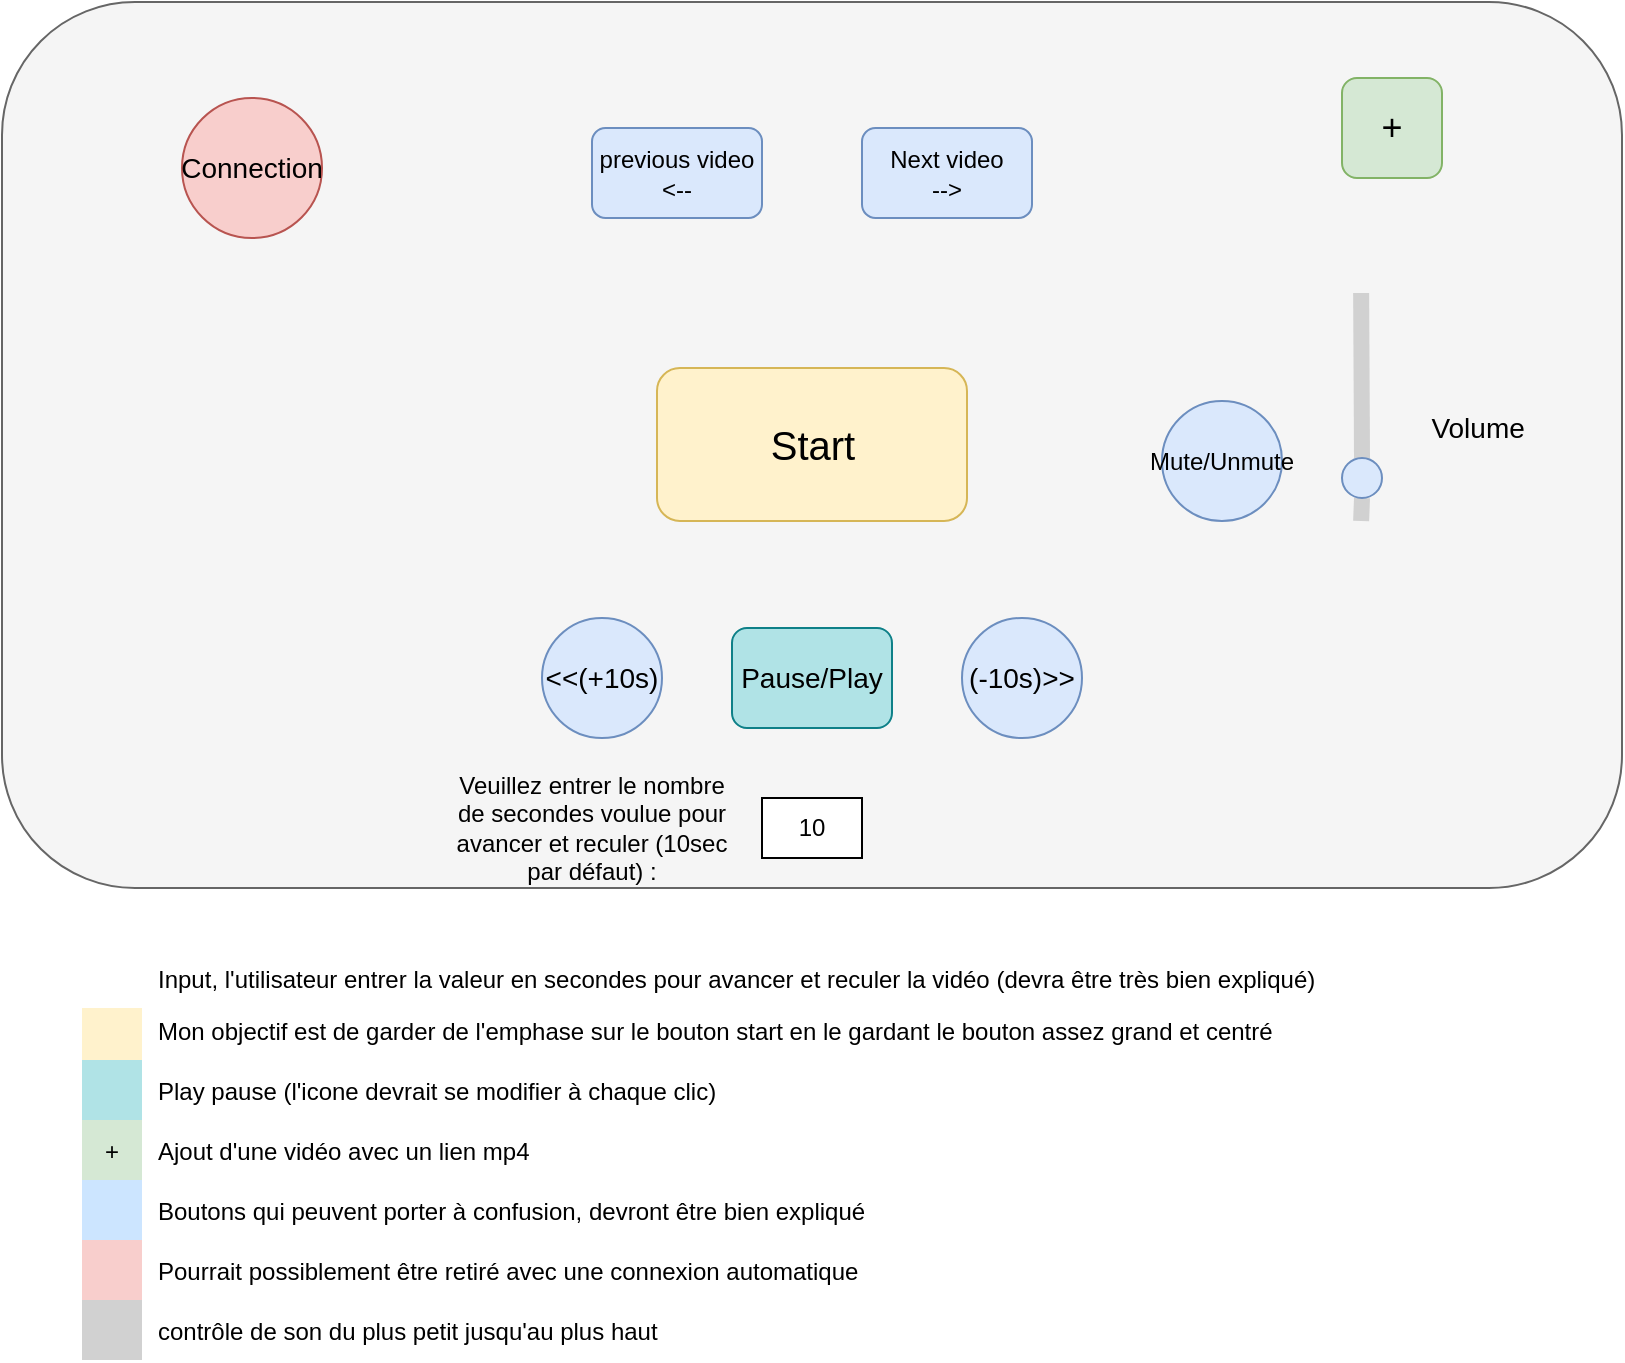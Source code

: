 <mxfile version="24.0.7" type="onedrive">
  <diagram name="Page-1" id="CSDwdvnnc5skcpx7VUdv">
    <mxGraphModel grid="1" page="1" gridSize="10" guides="1" tooltips="1" connect="1" arrows="1" fold="1" pageScale="1" pageWidth="1169" pageHeight="827" math="0" shadow="0">
      <root>
        <mxCell id="0" />
        <mxCell id="1" parent="0" />
        <mxCell id="qiC0wZ6k-TdG195WiTOk-1" value="" style="rounded=1;whiteSpace=wrap;html=1;fillColor=#f5f5f5;fontColor=#333333;strokeColor=#666666;" vertex="1" parent="1">
          <mxGeometry x="180" y="117" width="810" height="443" as="geometry" />
        </mxCell>
        <mxCell id="qiC0wZ6k-TdG195WiTOk-2" value="&lt;font style=&quot;font-size: 14px;&quot;&gt;Connection&lt;/font&gt;" style="ellipse;whiteSpace=wrap;html=1;aspect=fixed;fillColor=#f8cecc;strokeColor=#b85450;" vertex="1" parent="1">
          <mxGeometry x="270" y="165" width="70" height="70" as="geometry" />
        </mxCell>
        <mxCell id="qiC0wZ6k-TdG195WiTOk-3" value="Mute/Unmute" style="ellipse;whiteSpace=wrap;html=1;aspect=fixed;fillColor=#dae8fc;strokeColor=#6c8ebf;" vertex="1" parent="1">
          <mxGeometry x="760" y="316.5" width="60" height="60" as="geometry" />
        </mxCell>
        <mxCell id="qiC0wZ6k-TdG195WiTOk-5" value="&lt;font style=&quot;font-size: 14px;&quot;&gt;&amp;lt;&amp;lt;(+10s)&lt;/font&gt;" style="ellipse;whiteSpace=wrap;html=1;aspect=fixed;fillColor=#dae8fc;strokeColor=#6c8ebf;" vertex="1" parent="1">
          <mxGeometry x="450" y="425" width="60" height="60" as="geometry" />
        </mxCell>
        <mxCell id="qiC0wZ6k-TdG195WiTOk-6" value="&lt;font style=&quot;font-size: 14px;&quot;&gt;(-10s)&amp;gt;&amp;gt;&lt;/font&gt;" style="ellipse;whiteSpace=wrap;html=1;aspect=fixed;fillColor=#dae8fc;strokeColor=#6c8ebf;" vertex="1" parent="1">
          <mxGeometry x="660" y="425" width="60" height="60" as="geometry" />
        </mxCell>
        <mxCell id="qiC0wZ6k-TdG195WiTOk-7" value="&lt;font style=&quot;font-size: 14px;&quot;&gt;Pause/Play&lt;/font&gt;" style="rounded=1;whiteSpace=wrap;html=1;fillColor=#b0e3e6;strokeColor=#0e8088;" vertex="1" parent="1">
          <mxGeometry x="545" y="430" width="80" height="50" as="geometry" />
        </mxCell>
        <mxCell id="qiC0wZ6k-TdG195WiTOk-8" value="&lt;font style=&quot;font-size: 20px;&quot;&gt;Start&lt;/font&gt;" style="rounded=1;whiteSpace=wrap;html=1;fillColor=#fff2cc;strokeColor=#d6b656;" vertex="1" parent="1">
          <mxGeometry x="507.5" y="300" width="155" height="76.5" as="geometry" />
        </mxCell>
        <mxCell id="qiC0wZ6k-TdG195WiTOk-11" value="" style="endArrow=none;html=1;rounded=0;jumpSize=1;strokeWidth=8;strokeColor=#d1d1d1;" edge="1" parent="1" source="qiC0wZ6k-TdG195WiTOk-12">
          <mxGeometry width="50" height="50" relative="1" as="geometry">
            <mxPoint x="859.57" y="376.5" as="sourcePoint" />
            <mxPoint x="859.57" y="262.5" as="targetPoint" />
          </mxGeometry>
        </mxCell>
        <mxCell id="qiC0wZ6k-TdG195WiTOk-13" value="" style="endArrow=none;html=1;rounded=0;jumpSize=1;strokeWidth=8;strokeColor=#d1d1d1;" edge="1" parent="1" target="qiC0wZ6k-TdG195WiTOk-12">
          <mxGeometry width="50" height="50" relative="1" as="geometry">
            <mxPoint x="860" y="365" as="sourcePoint" />
            <mxPoint x="860" y="225" as="targetPoint" />
          </mxGeometry>
        </mxCell>
        <mxCell id="qiC0wZ6k-TdG195WiTOk-14" value="&lt;font style=&quot;font-size: 14px;&quot;&gt;Volume&amp;nbsp;&lt;/font&gt;" style="text;html=1;align=center;verticalAlign=middle;whiteSpace=wrap;rounded=0;" vertex="1" parent="1">
          <mxGeometry x="890" y="315" width="60" height="30" as="geometry" />
        </mxCell>
        <mxCell id="qiC0wZ6k-TdG195WiTOk-15" value="&lt;font style=&quot;font-size: 18px;&quot;&gt;+&lt;/font&gt;" style="rounded=1;whiteSpace=wrap;html=1;fillColor=#d5e8d4;strokeColor=#82b366;" vertex="1" parent="1">
          <mxGeometry x="850" y="155" width="50" height="50" as="geometry" />
        </mxCell>
        <mxCell id="qiC0wZ6k-TdG195WiTOk-16" value="" style="endArrow=none;html=1;rounded=0;jumpSize=1;strokeWidth=8;strokeColor=#d1d1d1;" edge="1" parent="1" target="qiC0wZ6k-TdG195WiTOk-12">
          <mxGeometry width="50" height="50" relative="1" as="geometry">
            <mxPoint x="859.57" y="376.5" as="sourcePoint" />
            <mxPoint x="859.57" y="262.5" as="targetPoint" />
          </mxGeometry>
        </mxCell>
        <mxCell id="qiC0wZ6k-TdG195WiTOk-12" value="" style="ellipse;whiteSpace=wrap;html=1;aspect=fixed;fillColor=#dae8fc;strokeColor=#6c8ebf;" vertex="1" parent="1">
          <mxGeometry x="850" y="345" width="20" height="20" as="geometry" />
        </mxCell>
        <mxCell id="qiC0wZ6k-TdG195WiTOk-17" value="10" style="rounded=0;whiteSpace=wrap;html=1;" vertex="1" parent="1">
          <mxGeometry x="560" y="515" width="50" height="30" as="geometry" />
        </mxCell>
        <mxCell id="qiC0wZ6k-TdG195WiTOk-18" value="Veuillez entrer le nombre de secondes voulue pour avancer et reculer (10sec par défaut) :" style="text;html=1;align=center;verticalAlign=middle;whiteSpace=wrap;rounded=0;" vertex="1" parent="1">
          <mxGeometry x="400" y="505" width="150" height="50" as="geometry" />
        </mxCell>
        <mxCell id="qiC0wZ6k-TdG195WiTOk-19" value="Next video&lt;div&gt;--&amp;gt;&lt;/div&gt;" style="rounded=1;whiteSpace=wrap;html=1;fillColor=#dae8fc;strokeColor=#6c8ebf;" vertex="1" parent="1">
          <mxGeometry x="610" y="180" width="85" height="45" as="geometry" />
        </mxCell>
        <mxCell id="qiC0wZ6k-TdG195WiTOk-20" value="previous video&lt;div&gt;&amp;lt;--&lt;/div&gt;" style="rounded=1;whiteSpace=wrap;html=1;fillColor=#dae8fc;strokeColor=#6c8ebf;" vertex="1" parent="1">
          <mxGeometry x="475" y="180" width="85" height="45" as="geometry" />
        </mxCell>
        <mxCell id="qiC0wZ6k-TdG195WiTOk-35" value="" style="shape=table;startSize=0;container=1;collapsible=1;childLayout=tableLayout;fixedRows=1;rowLines=0;fontStyle=0;align=center;resizeLast=1;strokeColor=none;fillColor=none;collapsible=0;whiteSpace=wrap;html=1;" vertex="1" parent="1">
          <mxGeometry x="220" y="616" width="610" height="30" as="geometry" />
        </mxCell>
        <mxCell id="qiC0wZ6k-TdG195WiTOk-36" value="" style="shape=tableRow;horizontal=0;startSize=0;swimlaneHead=0;swimlaneBody=0;fillColor=none;collapsible=0;dropTarget=0;points=[[0,0.5],[1,0.5]];portConstraint=eastwest;top=0;left=0;right=0;bottom=0;" vertex="1" parent="qiC0wZ6k-TdG195WiTOk-35">
          <mxGeometry width="610" height="30" as="geometry" />
        </mxCell>
        <mxCell id="qiC0wZ6k-TdG195WiTOk-37" value="" style="shape=partialRectangle;connectable=0;fillColor=#fff2cc;top=0;left=0;bottom=0;right=0;editable=1;overflow=hidden;strokeColor=#d6b656;strokeWidth=1;perimeterSpacing=1;" vertex="1" parent="qiC0wZ6k-TdG195WiTOk-36">
          <mxGeometry width="30" height="30" as="geometry">
            <mxRectangle width="30" height="30" as="alternateBounds" />
          </mxGeometry>
        </mxCell>
        <mxCell id="qiC0wZ6k-TdG195WiTOk-38" value="Mon objectif est de garder de l&#39;emphase sur le bouton start en le gardant le bouton assez grand et centré " style="shape=partialRectangle;connectable=0;fillColor=none;top=0;left=0;bottom=0;right=0;align=left;spacingLeft=6;overflow=hidden;" vertex="1" parent="qiC0wZ6k-TdG195WiTOk-36">
          <mxGeometry x="30" width="580" height="30" as="geometry">
            <mxRectangle width="580" height="30" as="alternateBounds" />
          </mxGeometry>
        </mxCell>
        <mxCell id="qiC0wZ6k-TdG195WiTOk-39" value="" style="shape=table;startSize=0;container=1;collapsible=1;childLayout=tableLayout;fixedRows=1;rowLines=0;fontStyle=0;align=center;resizeLast=1;strokeColor=none;fillColor=none;collapsible=0;whiteSpace=wrap;html=1;" vertex="1" parent="1">
          <mxGeometry x="220" y="646" width="610" height="30" as="geometry" />
        </mxCell>
        <mxCell id="qiC0wZ6k-TdG195WiTOk-40" value="" style="shape=tableRow;horizontal=0;startSize=0;swimlaneHead=0;swimlaneBody=0;fillColor=none;collapsible=0;dropTarget=0;points=[[0,0.5],[1,0.5]];portConstraint=eastwest;top=0;left=0;right=0;bottom=0;" vertex="1" parent="qiC0wZ6k-TdG195WiTOk-39">
          <mxGeometry width="610" height="30" as="geometry" />
        </mxCell>
        <mxCell id="qiC0wZ6k-TdG195WiTOk-41" value="" style="shape=partialRectangle;connectable=0;fillColor=#b0e3e6;top=0;left=0;bottom=0;right=0;editable=1;overflow=hidden;strokeColor=#0e8088;strokeWidth=1;" vertex="1" parent="qiC0wZ6k-TdG195WiTOk-40">
          <mxGeometry width="30" height="30" as="geometry">
            <mxRectangle width="30" height="30" as="alternateBounds" />
          </mxGeometry>
        </mxCell>
        <mxCell id="qiC0wZ6k-TdG195WiTOk-42" value="Play pause (l&#39;icone devrait se modifier à chaque clic)" style="shape=partialRectangle;connectable=0;fillColor=none;top=0;left=0;bottom=0;right=0;align=left;spacingLeft=6;overflow=hidden;" vertex="1" parent="qiC0wZ6k-TdG195WiTOk-40">
          <mxGeometry x="30" width="580" height="30" as="geometry">
            <mxRectangle width="580" height="30" as="alternateBounds" />
          </mxGeometry>
        </mxCell>
        <mxCell id="qiC0wZ6k-TdG195WiTOk-43" value="" style="shape=table;startSize=0;container=1;collapsible=1;childLayout=tableLayout;fixedRows=1;rowLines=0;fontStyle=0;align=center;resizeLast=1;strokeColor=none;fillColor=none;collapsible=0;whiteSpace=wrap;html=1;" vertex="1" parent="1">
          <mxGeometry x="220" y="676" width="610" height="30" as="geometry" />
        </mxCell>
        <mxCell id="qiC0wZ6k-TdG195WiTOk-44" value="" style="shape=tableRow;horizontal=0;startSize=0;swimlaneHead=0;swimlaneBody=0;fillColor=none;collapsible=0;dropTarget=0;points=[[0,0.5],[1,0.5]];portConstraint=eastwest;top=0;left=0;right=0;bottom=0;" vertex="1" parent="qiC0wZ6k-TdG195WiTOk-43">
          <mxGeometry width="610" height="30" as="geometry" />
        </mxCell>
        <mxCell id="qiC0wZ6k-TdG195WiTOk-45" value="+" style="shape=partialRectangle;connectable=0;fillColor=#d5e8d4;top=0;left=0;bottom=0;right=0;editable=1;overflow=hidden;strokeColor=#82b366;strokeWidth=1;" vertex="1" parent="qiC0wZ6k-TdG195WiTOk-44">
          <mxGeometry width="30" height="30" as="geometry">
            <mxRectangle width="30" height="30" as="alternateBounds" />
          </mxGeometry>
        </mxCell>
        <mxCell id="qiC0wZ6k-TdG195WiTOk-46" value="Ajout d&#39;une vidéo avec un lien mp4" style="shape=partialRectangle;connectable=0;fillColor=none;top=0;left=0;bottom=0;right=0;align=left;spacingLeft=6;overflow=hidden;" vertex="1" parent="qiC0wZ6k-TdG195WiTOk-44">
          <mxGeometry x="30" width="580" height="30" as="geometry">
            <mxRectangle width="580" height="30" as="alternateBounds" />
          </mxGeometry>
        </mxCell>
        <mxCell id="qiC0wZ6k-TdG195WiTOk-47" value="" style="shape=table;startSize=0;container=1;collapsible=1;childLayout=tableLayout;fixedRows=1;rowLines=0;fontStyle=0;align=center;resizeLast=1;strokeColor=none;fillColor=none;collapsible=0;whiteSpace=wrap;html=1;" vertex="1" parent="1">
          <mxGeometry x="220" y="706" width="610" height="30" as="geometry" />
        </mxCell>
        <mxCell id="qiC0wZ6k-TdG195WiTOk-48" value="" style="shape=tableRow;horizontal=0;startSize=0;swimlaneHead=0;swimlaneBody=0;fillColor=none;collapsible=0;dropTarget=0;points=[[0,0.5],[1,0.5]];portConstraint=eastwest;top=0;left=0;right=0;bottom=0;" vertex="1" parent="qiC0wZ6k-TdG195WiTOk-47">
          <mxGeometry width="610" height="30" as="geometry" />
        </mxCell>
        <mxCell id="qiC0wZ6k-TdG195WiTOk-49" value="" style="shape=partialRectangle;connectable=0;fillColor=#cce5ff;top=0;left=0;bottom=0;right=0;editable=1;overflow=hidden;strokeColor=#36393d;strokeWidth=1;" vertex="1" parent="qiC0wZ6k-TdG195WiTOk-48">
          <mxGeometry width="30" height="30" as="geometry">
            <mxRectangle width="30" height="30" as="alternateBounds" />
          </mxGeometry>
        </mxCell>
        <mxCell id="qiC0wZ6k-TdG195WiTOk-50" value="Boutons qui peuvent porter à confusion, devront être bien expliqué " style="shape=partialRectangle;connectable=0;fillColor=none;top=0;left=0;bottom=0;right=0;align=left;spacingLeft=6;overflow=hidden;" vertex="1" parent="qiC0wZ6k-TdG195WiTOk-48">
          <mxGeometry x="30" width="580" height="30" as="geometry">
            <mxRectangle width="580" height="30" as="alternateBounds" />
          </mxGeometry>
        </mxCell>
        <mxCell id="qiC0wZ6k-TdG195WiTOk-51" value="" style="shape=table;startSize=0;container=1;collapsible=1;childLayout=tableLayout;fixedRows=1;rowLines=0;fontStyle=0;align=center;resizeLast=1;strokeColor=none;fillColor=none;collapsible=0;whiteSpace=wrap;html=1;" vertex="1" parent="1">
          <mxGeometry x="220" y="736" width="610" height="30" as="geometry" />
        </mxCell>
        <mxCell id="qiC0wZ6k-TdG195WiTOk-52" value="" style="shape=tableRow;horizontal=0;startSize=0;swimlaneHead=0;swimlaneBody=0;fillColor=none;collapsible=0;dropTarget=0;points=[[0,0.5],[1,0.5]];portConstraint=eastwest;top=0;left=0;right=0;bottom=0;" vertex="1" parent="qiC0wZ6k-TdG195WiTOk-51">
          <mxGeometry width="610" height="30" as="geometry" />
        </mxCell>
        <mxCell id="qiC0wZ6k-TdG195WiTOk-53" value="" style="shape=partialRectangle;connectable=0;fillColor=#f8cecc;top=0;left=0;bottom=0;right=0;editable=1;overflow=hidden;strokeColor=#b85450;strokeWidth=1;" vertex="1" parent="qiC0wZ6k-TdG195WiTOk-52">
          <mxGeometry width="30" height="30" as="geometry">
            <mxRectangle width="30" height="30" as="alternateBounds" />
          </mxGeometry>
        </mxCell>
        <mxCell id="qiC0wZ6k-TdG195WiTOk-54" value="Pourrait possiblement être retiré avec une connexion automatique" style="shape=partialRectangle;connectable=0;fillColor=none;top=0;left=0;bottom=0;right=0;align=left;spacingLeft=6;overflow=hidden;" vertex="1" parent="qiC0wZ6k-TdG195WiTOk-52">
          <mxGeometry x="30" width="580" height="30" as="geometry">
            <mxRectangle width="580" height="30" as="alternateBounds" />
          </mxGeometry>
        </mxCell>
        <mxCell id="qiC0wZ6k-TdG195WiTOk-59" value="" style="shape=table;startSize=0;container=1;collapsible=1;childLayout=tableLayout;fixedRows=1;rowLines=0;fontStyle=0;align=center;resizeLast=1;strokeColor=none;fillColor=none;collapsible=0;whiteSpace=wrap;html=1;" vertex="1" parent="1">
          <mxGeometry x="220" y="766" width="610" height="30" as="geometry" />
        </mxCell>
        <mxCell id="qiC0wZ6k-TdG195WiTOk-60" value="" style="shape=tableRow;horizontal=0;startSize=0;swimlaneHead=0;swimlaneBody=0;fillColor=none;collapsible=0;dropTarget=0;points=[[0,0.5],[1,0.5]];portConstraint=eastwest;top=0;left=0;right=0;bottom=0;" vertex="1" parent="qiC0wZ6k-TdG195WiTOk-59">
          <mxGeometry width="610" height="30" as="geometry" />
        </mxCell>
        <mxCell id="qiC0wZ6k-TdG195WiTOk-61" value="" style="shape=partialRectangle;connectable=0;fillColor=#D1D1D1;top=0;left=0;bottom=0;right=0;editable=1;overflow=hidden;strokeColor=#d6b656;strokeWidth=1;" vertex="1" parent="qiC0wZ6k-TdG195WiTOk-60">
          <mxGeometry width="30" height="30" as="geometry">
            <mxRectangle width="30" height="30" as="alternateBounds" />
          </mxGeometry>
        </mxCell>
        <mxCell id="qiC0wZ6k-TdG195WiTOk-62" value="contrôle de son du plus petit jusqu&#39;au plus haut" style="shape=partialRectangle;connectable=0;fillColor=none;top=0;left=0;bottom=0;right=0;align=left;spacingLeft=6;overflow=hidden;" vertex="1" parent="qiC0wZ6k-TdG195WiTOk-60">
          <mxGeometry x="30" width="580" height="30" as="geometry">
            <mxRectangle width="580" height="30" as="alternateBounds" />
          </mxGeometry>
        </mxCell>
        <mxCell id="qiC0wZ6k-TdG195WiTOk-55" value="" style="shape=table;startSize=0;container=1;collapsible=1;childLayout=tableLayout;fixedRows=1;rowLines=0;fontStyle=0;align=center;resizeLast=1;strokeColor=none;fillColor=none;collapsible=0;whiteSpace=wrap;html=1;" vertex="1" parent="1">
          <mxGeometry x="220" y="590" width="620" height="30" as="geometry" />
        </mxCell>
        <mxCell id="qiC0wZ6k-TdG195WiTOk-56" value="" style="shape=tableRow;horizontal=0;startSize=0;swimlaneHead=0;swimlaneBody=0;fillColor=none;collapsible=0;dropTarget=0;points=[[0,0.5],[1,0.5]];portConstraint=eastwest;top=0;left=0;right=0;bottom=0;" vertex="1" parent="qiC0wZ6k-TdG195WiTOk-55">
          <mxGeometry width="620" height="30" as="geometry" />
        </mxCell>
        <mxCell id="qiC0wZ6k-TdG195WiTOk-57" value="" style="shape=partialRectangle;connectable=0;top=0;left=0;bottom=0;right=0;editable=1;overflow=hidden;strokeWidth=1;" vertex="1" parent="qiC0wZ6k-TdG195WiTOk-56">
          <mxGeometry width="30" height="30" as="geometry">
            <mxRectangle width="30" height="30" as="alternateBounds" />
          </mxGeometry>
        </mxCell>
        <mxCell id="qiC0wZ6k-TdG195WiTOk-58" value="Input, l&#39;utilisateur entrer la valeur en secondes pour avancer et reculer la vidéo (devra être très bien expliqué)" style="shape=partialRectangle;connectable=0;fillColor=none;top=0;left=0;bottom=0;right=0;align=left;spacingLeft=6;overflow=hidden;" vertex="1" parent="qiC0wZ6k-TdG195WiTOk-56">
          <mxGeometry x="30" width="590" height="30" as="geometry">
            <mxRectangle width="590" height="30" as="alternateBounds" />
          </mxGeometry>
        </mxCell>
      </root>
    </mxGraphModel>
  </diagram>
</mxfile>
